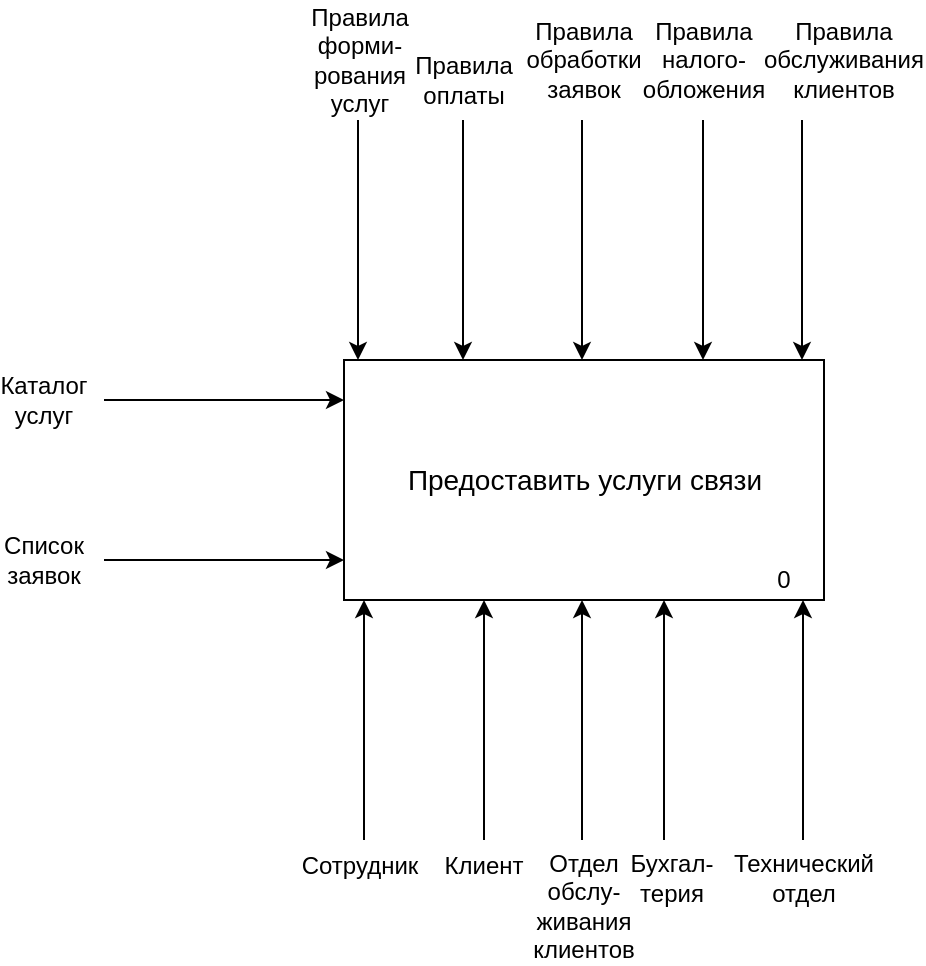 <mxfile version="12.4.0" type="github" pages="1"><diagram id="mF_yQARg7BxAX6xWqbUg" name="Page-1"><mxGraphModel dx="712" dy="1492" grid="1" gridSize="10" guides="1" tooltips="1" connect="1" arrows="1" fold="1" page="1" pageScale="1" pageWidth="827" pageHeight="1169" math="0" shadow="0"><root><mxCell id="0"/><mxCell id="1" parent="0"/><mxCell id="HcYDcalOCVWVlKyMwAAd-1" value="" style="rounded=0;whiteSpace=wrap;html=1;" vertex="1" parent="1"><mxGeometry x="280" y="160" width="240" height="120" as="geometry"/></mxCell><mxCell id="HcYDcalOCVWVlKyMwAAd-2" value="&lt;font style=&quot;font-size: 14px&quot;&gt;Предоставить услуги связи&lt;/font&gt;" style="text;html=1;strokeColor=none;fillColor=none;align=center;verticalAlign=middle;whiteSpace=wrap;rounded=0;" vertex="1" parent="1"><mxGeometry x="307.5" y="202.5" width="185" height="35" as="geometry"/></mxCell><mxCell id="HcYDcalOCVWVlKyMwAAd-3" value="0" style="text;html=1;strokeColor=none;fillColor=none;align=center;verticalAlign=middle;whiteSpace=wrap;rounded=0;" vertex="1" parent="1"><mxGeometry x="480" y="260" width="40" height="20" as="geometry"/></mxCell><mxCell id="HcYDcalOCVWVlKyMwAAd-4" value="" style="endArrow=classic;html=1;" edge="1" parent="1"><mxGeometry width="50" height="50" relative="1" as="geometry"><mxPoint x="290" y="400" as="sourcePoint"/><mxPoint x="290" y="280" as="targetPoint"/></mxGeometry></mxCell><mxCell id="HcYDcalOCVWVlKyMwAAd-5" value="Сотрудник" style="text;html=1;strokeColor=none;fillColor=none;align=center;verticalAlign=middle;whiteSpace=wrap;rounded=0;" vertex="1" parent="1"><mxGeometry x="267.5" y="403" width="40" height="20" as="geometry"/></mxCell><mxCell id="HcYDcalOCVWVlKyMwAAd-6" value="" style="endArrow=classic;html=1;" edge="1" parent="1"><mxGeometry width="50" height="50" relative="1" as="geometry"><mxPoint x="350" y="400" as="sourcePoint"/><mxPoint x="350" y="280" as="targetPoint"/></mxGeometry></mxCell><mxCell id="HcYDcalOCVWVlKyMwAAd-7" value="Клиент" style="text;html=1;strokeColor=none;fillColor=none;align=center;verticalAlign=middle;whiteSpace=wrap;rounded=0;" vertex="1" parent="1"><mxGeometry x="330" y="403" width="40" height="20" as="geometry"/></mxCell><mxCell id="HcYDcalOCVWVlKyMwAAd-8" value="" style="endArrow=classic;html=1;" edge="1" parent="1"><mxGeometry width="50" height="50" relative="1" as="geometry"><mxPoint x="399" y="400" as="sourcePoint"/><mxPoint x="399" y="280" as="targetPoint"/></mxGeometry></mxCell><mxCell id="HcYDcalOCVWVlKyMwAAd-9" value="Отдел обслу-живания клиентов" style="text;html=1;strokeColor=none;fillColor=none;align=center;verticalAlign=middle;whiteSpace=wrap;rounded=0;" vertex="1" parent="1"><mxGeometry x="380" y="423" width="40" height="20" as="geometry"/></mxCell><mxCell id="HcYDcalOCVWVlKyMwAAd-13" value="" style="endArrow=classic;html=1;" edge="1" parent="1"><mxGeometry width="50" height="50" relative="1" as="geometry"><mxPoint x="440" y="400" as="sourcePoint"/><mxPoint x="440" y="280" as="targetPoint"/></mxGeometry></mxCell><mxCell id="HcYDcalOCVWVlKyMwAAd-14" value="Бухгал-терия" style="text;html=1;strokeColor=none;fillColor=none;align=center;verticalAlign=middle;whiteSpace=wrap;rounded=0;" vertex="1" parent="1"><mxGeometry x="424" y="409" width="40" height="20" as="geometry"/></mxCell><mxCell id="HcYDcalOCVWVlKyMwAAd-15" value="" style="endArrow=classic;html=1;" edge="1" parent="1"><mxGeometry width="50" height="50" relative="1" as="geometry"><mxPoint x="509.5" y="400" as="sourcePoint"/><mxPoint x="509.5" y="280" as="targetPoint"/></mxGeometry></mxCell><mxCell id="HcYDcalOCVWVlKyMwAAd-16" value="Технический отдел" style="text;html=1;strokeColor=none;fillColor=none;align=center;verticalAlign=middle;whiteSpace=wrap;rounded=0;" vertex="1" parent="1"><mxGeometry x="490" y="409" width="40" height="20" as="geometry"/></mxCell><mxCell id="HcYDcalOCVWVlKyMwAAd-19" value="" style="endArrow=classic;html=1;" edge="1" parent="1"><mxGeometry width="50" height="50" relative="1" as="geometry"><mxPoint x="160" y="180" as="sourcePoint"/><mxPoint x="280" y="180" as="targetPoint"/></mxGeometry></mxCell><mxCell id="HcYDcalOCVWVlKyMwAAd-20" value="Каталог услуг" style="text;html=1;strokeColor=none;fillColor=none;align=center;verticalAlign=middle;whiteSpace=wrap;rounded=0;" vertex="1" parent="1"><mxGeometry x="110" y="170" width="40" height="20" as="geometry"/></mxCell><mxCell id="HcYDcalOCVWVlKyMwAAd-24" value="" style="endArrow=classic;html=1;" edge="1" parent="1"><mxGeometry width="50" height="50" relative="1" as="geometry"><mxPoint x="160.0" y="260" as="sourcePoint"/><mxPoint x="280.0" y="260" as="targetPoint"/></mxGeometry></mxCell><mxCell id="HcYDcalOCVWVlKyMwAAd-25" value="Список заявок" style="text;html=1;strokeColor=none;fillColor=none;align=center;verticalAlign=middle;whiteSpace=wrap;rounded=0;" vertex="1" parent="1"><mxGeometry x="110" y="250" width="40" height="20" as="geometry"/></mxCell><mxCell id="HcYDcalOCVWVlKyMwAAd-26" value="" style="endArrow=none;html=1;startArrow=classic;startFill=1;endFill=0;" edge="1" parent="1"><mxGeometry width="50" height="50" relative="1" as="geometry"><mxPoint x="287.0" y="160" as="sourcePoint"/><mxPoint x="287.0" y="40" as="targetPoint"/></mxGeometry></mxCell><mxCell id="HcYDcalOCVWVlKyMwAAd-27" value="Правила форми-рования услуг" style="text;html=1;strokeColor=none;fillColor=none;align=center;verticalAlign=middle;whiteSpace=wrap;rounded=0;" vertex="1" parent="1"><mxGeometry x="267.5" y="-0.5" width="40" height="20" as="geometry"/></mxCell><mxCell id="HcYDcalOCVWVlKyMwAAd-28" value="" style="endArrow=none;html=1;startArrow=classic;startFill=1;endFill=0;" edge="1" parent="1"><mxGeometry width="50" height="50" relative="1" as="geometry"><mxPoint x="339.5" y="160" as="sourcePoint"/><mxPoint x="339.5" y="40" as="targetPoint"/></mxGeometry></mxCell><mxCell id="HcYDcalOCVWVlKyMwAAd-29" value="Правила оплаты" style="text;html=1;strokeColor=none;fillColor=none;align=center;verticalAlign=middle;whiteSpace=wrap;rounded=0;" vertex="1" parent="1"><mxGeometry x="320" y="9.5" width="40" height="20" as="geometry"/></mxCell><mxCell id="HcYDcalOCVWVlKyMwAAd-30" value="" style="endArrow=none;html=1;startArrow=classic;startFill=1;endFill=0;" edge="1" parent="1"><mxGeometry width="50" height="50" relative="1" as="geometry"><mxPoint x="399.0" y="160" as="sourcePoint"/><mxPoint x="399.0" y="40" as="targetPoint"/></mxGeometry></mxCell><mxCell id="HcYDcalOCVWVlKyMwAAd-31" value="Правила обработки заявок" style="text;html=1;strokeColor=none;fillColor=none;align=center;verticalAlign=middle;whiteSpace=wrap;rounded=0;" vertex="1" parent="1"><mxGeometry x="380" y="-0.5" width="40" height="20" as="geometry"/></mxCell><mxCell id="HcYDcalOCVWVlKyMwAAd-32" value="" style="endArrow=none;html=1;startArrow=classic;startFill=1;endFill=0;" edge="1" parent="1"><mxGeometry width="50" height="50" relative="1" as="geometry"><mxPoint x="459.5" y="160" as="sourcePoint"/><mxPoint x="459.5" y="40" as="targetPoint"/></mxGeometry></mxCell><mxCell id="HcYDcalOCVWVlKyMwAAd-33" value="Правила налого-обложения" style="text;html=1;strokeColor=none;fillColor=none;align=center;verticalAlign=middle;whiteSpace=wrap;rounded=0;" vertex="1" parent="1"><mxGeometry x="440" y="-0.5" width="40" height="20" as="geometry"/></mxCell><mxCell id="HcYDcalOCVWVlKyMwAAd-34" value="Правила обслуживания клиентов" style="text;html=1;strokeColor=none;fillColor=none;align=center;verticalAlign=middle;whiteSpace=wrap;rounded=0;" vertex="1" parent="1"><mxGeometry x="510" y="-0.5" width="40" height="20" as="geometry"/></mxCell><mxCell id="HcYDcalOCVWVlKyMwAAd-35" value="" style="endArrow=none;html=1;startArrow=classic;startFill=1;endFill=0;" edge="1" parent="1"><mxGeometry width="50" height="50" relative="1" as="geometry"><mxPoint x="509.0" y="160" as="sourcePoint"/><mxPoint x="509.0" y="40" as="targetPoint"/></mxGeometry></mxCell></root></mxGraphModel></diagram></mxfile>